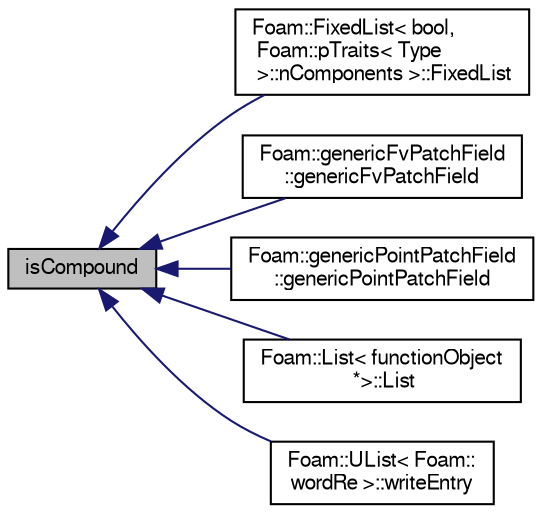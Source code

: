 digraph "isCompound"
{
  bgcolor="transparent";
  edge [fontname="FreeSans",fontsize="10",labelfontname="FreeSans",labelfontsize="10"];
  node [fontname="FreeSans",fontsize="10",shape=record];
  rankdir="LR";
  Node674 [label="isCompound",height=0.2,width=0.4,color="black", fillcolor="grey75", style="filled", fontcolor="black"];
  Node674 -> Node675 [dir="back",color="midnightblue",fontsize="10",style="solid",fontname="FreeSans"];
  Node675 [label="Foam::FixedList\< bool,\l Foam::pTraits\< Type\l \>::nComponents \>::FixedList",height=0.2,width=0.4,color="black",URL="$a25894.html#a96fc89cc5cd7ef81f0d49bfb25247021",tooltip="Construct from Istream. "];
  Node674 -> Node676 [dir="back",color="midnightblue",fontsize="10",style="solid",fontname="FreeSans"];
  Node676 [label="Foam::genericFvPatchField\l::genericFvPatchField",height=0.2,width=0.4,color="black",URL="$a23554.html#a55caa01e757d3893cd3a7034439317d9",tooltip="Construct from patch, internal field and dictionary. "];
  Node674 -> Node677 [dir="back",color="midnightblue",fontsize="10",style="solid",fontname="FreeSans"];
  Node677 [label="Foam::genericPointPatchField\l::genericPointPatchField",height=0.2,width=0.4,color="black",URL="$a23558.html#abb7dd7bf600b72b3b82ea631844b5eb3",tooltip="Construct from patch, internal field and dictionary. "];
  Node674 -> Node678 [dir="back",color="midnightblue",fontsize="10",style="solid",fontname="FreeSans"];
  Node678 [label="Foam::List\< functionObject\l *\>::List",height=0.2,width=0.4,color="black",URL="$a25694.html#a14f9ee6bb196d1f585f55ea49dc15a0c",tooltip="Construct from Istream. "];
  Node674 -> Node679 [dir="back",color="midnightblue",fontsize="10",style="solid",fontname="FreeSans"];
  Node679 [label="Foam::UList\< Foam::\lwordRe \>::writeEntry",height=0.2,width=0.4,color="black",URL="$a25698.html#ab40cda08e1d63badc1dbc7c31005601e",tooltip="Write the UList as a dictionary entry with keyword. "];
}
